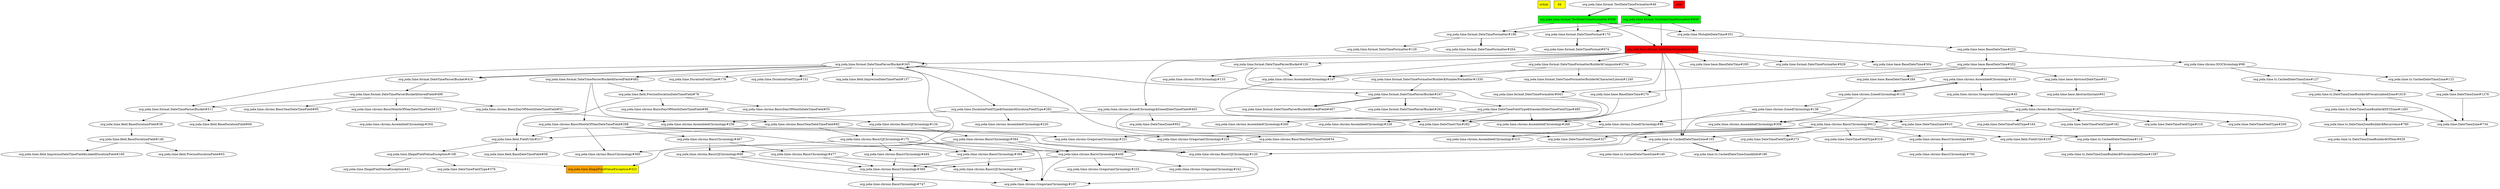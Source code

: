 digraph enhanced {
	"ochiai" [style=striped shape=box fillcolor="yellow"];
	"d4" [style=striped shape=box fillcolor="yellow"];
	"org.joda.time.format.TestDateTimeFormatter#930" [style=striped shape=box fillcolor="green"];
	"org.joda.time.format.TestDateTimeFormatter#958" [style=striped shape=box fillcolor="green"];
	"org.joda.time.format.DateTimeFormatter#701" [style=striped shape=box fillcolor="red"];
	"real" [style=striped shape=box fillcolor="red"];
	"org.joda.time.IllegalFieldValueException#323" [style=striped shape=box fillcolor="orange:yellow"];
	"org.joda.time.IllegalFieldValueException#108" -> "org.joda.time.IllegalFieldValueException#41";
	"org.joda.time.chrono.BasicGJChronology#175" -> "org.joda.time.chrono.BasicChronology#494";
	"org.joda.time.field.FieldUtils#217" -> "org.joda.time.IllegalFieldValueException#108";
	"org.joda.time.base.BaseDateTime#223" -> "org.joda.time.base.BaseDateTime#252";
	"org.joda.time.tz.DateTimeZoneBuilder$PrecalculatedZone#1619" -> "org.joda.time.tz.DateTimeZoneBuilder$DSTZone#1283";
	"org.joda.time.chrono.AssembledChronology#131" -> "org.joda.time.chrono.GregorianChronology#45";
	"org.joda.time.format.TestDateTimeFormatter#930" -> "org.joda.time.MutableDateTime#351";
	"org.joda.time.format.TestDateTimeFormatter#958" -> "org.joda.time.MutableDateTime#351";
	"org.joda.time.base.BaseDateTime#252" -> "org.joda.time.base.AbstractDateTime#51";
	"org.joda.time.field.PreciseDurationDateTimeField#78" -> "org.joda.time.field.FieldUtils#217";
	"org.joda.time.chrono.BasicYearDateTimeField#82" -> "org.joda.time.field.FieldUtils#217";
	"org.joda.time.chrono.BasicMonthOfYearDateTimeField#298" -> "org.joda.time.field.FieldUtils#217";
	"org.joda.time.tz.DateTimeZoneBuilder$DSTZone#1283" -> "org.joda.time.tz.DateTimeZoneBuilder$Recurrence#780" [style=bold];
	"org.joda.time.chrono.BasicDayOfMonthDateTimeField#51" -> "org.joda.time.chrono.AssembledChronology#256";
	"org.joda.time.DurationFieldType$StandardDurationFieldType#282" -> "org.joda.time.chrono.AssembledChronology#256";
	"org.joda.time.chrono.BasicChronology#167" -> "org.joda.time.DateTimeFieldType#218";
	"org.joda.time.chrono.ZonedChronology#118" -> "org.joda.time.chrono.AssembledChronology#131";
	"org.joda.time.base.BaseDateTime#252" -> "org.joda.time.chrono.AssembledChronology#131";
	"org.joda.time.format.DateTimeParserBucket$SavedField#482" -> "org.joda.time.field.PreciseDurationDateTimeField#78";
	"org.joda.time.format.DateTimeParserBucket#345" -> "org.joda.time.DurationFieldType#178";
	"org.joda.time.chrono.BasicChronology#167" -> "org.joda.time.DateTimeFieldType#200";
	"org.joda.time.chrono.ZonedChronology#118" -> "org.joda.time.chrono.AssembledChronology#308";
	"org.joda.time.chrono.BasicChronology#167" -> "org.joda.time.chrono.AssembledChronology#308";
	"org.joda.time.chrono.AssembledChronology#107" -> "org.joda.time.chrono.ZonedChronology#85";
	"org.joda.time.chrono.ZonedChronology#138" -> "org.joda.time.chrono.ZonedChronology#85";
	"org.joda.time.DateTimeZone#910" -> "org.joda.time.tz.CachedDateTimeZone#103";
	"org.joda.time.DateTimeZone#952" -> "org.joda.time.tz.CachedDateTimeZone#103";
	"org.joda.time.format.DateTimeFormatter#701" -> "org.joda.time.tz.CachedDateTimeZone#103";
	"org.joda.time.chrono.ZonedChronology#138" -> "org.joda.time.tz.CachedDateTimeZone#103";
	"org.joda.time.chrono.AssembledChronology#131" -> "org.joda.time.chrono.ZonedChronology#118";
	"org.joda.time.format.DateTimeParserBucket#345" -> "org.joda.time.DateTimeFieldType#327";
	"org.joda.time.chrono.BasicChronology#612" -> "org.joda.time.DateTimeFieldType#327";
	"org.joda.time.field.PreciseDurationDateTimeField#78" -> "org.joda.time.chrono.BasicDayOfMonthDateTimeField#55";
	"org.joda.time.base.AbstractDateTime#51" -> "org.joda.time.base.AbstractInstant#61";
	"org.joda.time.chrono.BasicChronology#394" -> "org.joda.time.chrono.BasicChronology#369";
	"org.joda.time.chrono.BasicGJChronology#88" -> "org.joda.time.chrono.BasicChronology#369";
	"org.joda.time.chrono.BasicChronology#494" -> "org.joda.time.chrono.BasicChronology#369";
	"org.joda.time.chrono.BasicChronology#408" -> "org.joda.time.chrono.BasicChronology#369";
	"org.joda.time.chrono.BasicChronology#477" -> "org.joda.time.chrono.BasicChronology#369";
	"org.joda.time.chrono.BasicChronology#167" -> "org.joda.time.DateTimeFieldType#164";
	"org.joda.time.format.DateTimeParserBucket#247" -> "org.joda.time.DateTimeFieldType$StandardDateTimeFieldType#480";
	"org.joda.time.DateTimeFieldType$StandardDateTimeFieldType#480" -> "org.joda.time.chrono.AssembledChronology#260";
	"org.joda.time.tz.CachedDateTimeZone#103" -> "org.joda.time.tz.CachedDateTimeZone$Info#196" [style=bold];
	"org.joda.time.format.DateTimeParserBucket$SavedField#482" -> "org.joda.time.chrono.BasicYearDateTimeField#82";
	"org.joda.time.format.DateTimeFormatterBuilder$Composite#2734" -> "org.joda.time.format.DateTimeFormatterBuilder$NumberFormatter#1330";
	"org.joda.time.format.TestDateTimeFormatter#46" -> "org.joda.time.format.TestDateTimeFormatter#958" [style=bold];
	"org.joda.time.chrono.BasicGJChronology#175" -> "org.joda.time.chrono.BasicChronology#408";
	"org.joda.time.chrono.BasicYearDateTimeField#54" -> "org.joda.time.chrono.BasicChronology#408";
	"org.joda.time.chrono.BasicChronology#584" -> "org.joda.time.chrono.BasicChronology#408";
	"org.joda.time.chrono.BasicMonthOfYearDateTimeField#298" -> "org.joda.time.chrono.BasicChronology#408";
	"org.joda.time.DateTimeFieldType$StandardDateTimeFieldType#480" -> "org.joda.time.chrono.AssembledChronology#268";
	"org.joda.time.format.DateTimeFormatter#701" -> "org.joda.time.chrono.AssembledChronology#268";
	"org.joda.time.format.DateTimeParserBucket$SavedField#499" -> "org.joda.time.chrono.BasicDayOfMonthDateTimeField#51";
	"org.joda.time.format.DateTimeFormatter#190" -> "org.joda.time.format.DateTimeFormatter#204" [style=bold];
	"org.joda.time.chrono.BasicMonthOfYearDateTimeField#315" -> "org.joda.time.chrono.AssembledChronology#264";
	"org.joda.time.tz.CachedDateTimeZone#127" -> "org.joda.time.tz.DateTimeZoneBuilder$PrecalculatedZone#1619";
	"org.joda.time.chrono.BasicGJChronology#175" -> "org.joda.time.chrono.BasicChronology#394";
	"org.joda.time.chrono.BasicChronology#612" -> "org.joda.time.chrono.BasicChronology#394";
	"org.joda.time.chrono.BasicMonthOfYearDateTimeField#298" -> "org.joda.time.chrono.BasicChronology#394";
	"org.joda.time.chrono.BasicYearDateTimeField#82" -> "org.joda.time.chrono.BasicGJChronology#175";
	"org.joda.time.DateTimeZone#910" -> "org.joda.time.tz.CachedDateTimeZone#119";
	"org.joda.time.format.DateTimeParserBucket#345" -> "org.joda.time.IllegalFieldValueException#323";
	"org.joda.time.IllegalFieldValueException#108" -> "org.joda.time.IllegalFieldValueException#323" [style=dotted];
	"org.joda.time.chrono.BasicChronology#612" -> "org.joda.time.field.FieldUtils#235";
	"org.joda.time.chrono.BasicChronology#167" -> "org.joda.time.field.FieldUtils#235";
	"org.joda.time.format.DateTimeParserBucket$SavedField#499" -> "org.joda.time.chrono.BasicYearDateTimeField#95";
	"org.joda.time.format.DateTimeParserBucket#511" -> "org.joda.time.field.BaseDurationField#66";
	"org.joda.time.format.DateTimeParserBucket#247" -> "org.joda.time.format.DateTimeParserBucket$SavedField#467" [style=bold];
	"org.joda.time.base.BaseDateTime#223" -> "org.joda.time.chrono.ISOChronology#96";
	"org.joda.time.tz.CachedDateTimeZone#123" -> "org.joda.time.DateTimeZone#1276";
	"org.joda.time.chrono.ISOChronology#96" -> "org.joda.time.tz.CachedDateTimeZone#123";
	"org.joda.time.format.DateTimeParserBucket#120" -> "org.joda.time.chrono.ISOChronology#133";
	"org.joda.time.chrono.ISOChronology#96" -> "org.joda.time.tz.CachedDateTimeZone#127";
	"org.joda.time.MutableDateTime#351" -> "org.joda.time.base.BaseDateTime#223";
	"org.joda.time.format.DateTimeFormat#170" -> "org.joda.time.format.DateTimeFormat#674" [style=bold];
	"org.joda.time.chrono.BasicChronology#691" -> "org.joda.time.chrono.BasicChronology#700";
	"org.joda.time.format.TestDateTimeFormatter#930" -> "org.joda.time.format.DateTimeFormatter#190";
	"org.joda.time.format.TestDateTimeFormatter#958" -> "org.joda.time.format.DateTimeFormatter#190";
	"org.joda.time.chrono.BasicChronology#167" -> "org.joda.time.DateTimeFieldType#182";
	"org.joda.time.format.DateTimeParserBucket#247" -> "org.joda.time.format.DateTimeParserBucket#262" [style=bold];
	"org.joda.time.format.DateTimeFormatterBuilder$Composite#2734" -> "org.joda.time.format.DateTimeFormatterBuilder$CharacterLiteral#1240";
	"org.joda.time.chrono.ZonedChronology$ZonedDateTimeField#403" -> "org.joda.time.DateTimeZone#952";
	"org.joda.time.format.DateTimeParserBucket#345" -> "org.joda.time.DurationFieldType#151";
	"org.joda.time.format.DateTimeParserBucket#345" -> "org.joda.time.DurationFieldType$StandardDurationFieldType#282";
	"org.joda.time.chrono.BasicChronology#408" -> "org.joda.time.chrono.GregorianChronology#233";
	"org.joda.time.chrono.BasicChronology#612" -> "org.joda.time.chrono.BasicChronology#691";
	"org.joda.time.IllegalFieldValueException#108" -> "org.joda.time.DateTimeFieldType#378";
	"org.joda.time.format.DateTimeFormatter#701" -> "org.joda.time.format.DateTimeFormatterBuilder$Composite#2734";
	"org.joda.time.format.DateTimeFormatter#701" -> "org.joda.time.base.BaseDateTime#295";
	"org.joda.time.chrono.BasicChronology#167" -> "org.joda.time.chrono.BasicChronology#612";
	"org.joda.time.tz.DateTimeZoneBuilder$Recurrence#780" -> "org.joda.time.tz.DateTimeZoneBuilder$OfYear#629" [style=bold];
	"org.joda.time.field.BaseDurationField#146" -> "org.joda.time.field.ImpreciseDateTimeField$LinkedDurationField#160";
	"org.joda.time.format.DateTimeParserBucket#345" -> "org.joda.time.format.DateTimeParserBucket$SavedField#482";
	"org.joda.time.format.DateTimeParserBucket$SavedField#499" -> "org.joda.time.chrono.BasicMonthOfYearDateTimeField#315";
	"org.joda.time.format.DateTimeParserBucket#345" -> "org.joda.time.format.DateTimeParserBucket#416" [style=bold];
	"org.joda.time.tz.CachedDateTimeZone#103" -> "org.joda.time.tz.CachedDateTimeZone#140";
	"org.joda.time.chrono.BasicChronology#408" -> "org.joda.time.chrono.GregorianChronology#241";
	"org.joda.time.chrono.BasicChronology#467" -> "org.joda.time.chrono.BasicGJChronology#88";
	"org.joda.time.chrono.BasicChronology#584" -> "org.joda.time.chrono.BasicGJChronology#88";
	"org.joda.time.chrono.BasicYearDateTimeField#82" -> "org.joda.time.chrono.GregorianChronology#221";
	"org.joda.time.chrono.BasicChronology#612" -> "org.joda.time.chrono.GregorianChronology#221";
	"org.joda.time.chrono.BasicGJChronology#175" -> "org.joda.time.chrono.BasicChronology#560";
	"org.joda.time.chrono.BasicMonthOfYearDateTimeField#298" -> "org.joda.time.chrono.BasicChronology#560";
	"org.joda.time.format.DateTimeFormatter#701" -> "org.joda.time.format.DateTimeParserBucket#120";
	"org.joda.time.format.TestDateTimeFormatter#930" -> "org.joda.time.format.DateTimeFormat#170";
	"org.joda.time.format.TestDateTimeFormatter#958" -> "org.joda.time.format.DateTimeFormat#170";
	"org.joda.time.field.PreciseDurationDateTimeField#78" -> "org.joda.time.chrono.BasicDayOfMonthDateTimeField#96";
	"org.joda.time.format.DateTimeFormatterBuilder$NumberFormatter#1330" -> "org.joda.time.format.DateTimeParserBucket#247";
	"org.joda.time.format.DateTimeParserBucket#345" -> "org.joda.time.format.DateTimeParserBucket#247";
	"org.joda.time.DateTimeFieldType$StandardDateTimeFieldType#480" -> "org.joda.time.DateTimeUtils#282";
	"org.joda.time.format.DateTimeParserBucket#120" -> "org.joda.time.DateTimeUtils#282";
	"org.joda.time.format.DateTimeFormatter#943" -> "org.joda.time.DateTimeUtils#282";
	"org.joda.time.DurationFieldType$StandardDurationFieldType#282" -> "org.joda.time.DateTimeUtils#282";
	"org.joda.time.base.BaseDateTime#270" -> "org.joda.time.DateTimeUtils#282";
	"org.joda.time.DateTimeFieldType$StandardDateTimeFieldType#480" -> "org.joda.time.chrono.AssembledChronology#228";
	"org.joda.time.format.DateTimeFormatter#701" -> "org.joda.time.format.DateTimeFormatter#928";
	"org.joda.time.chrono.BasicChronology#612" -> "org.joda.time.chrono.BasicGJChronology#120";
	"org.joda.time.chrono.BasicChronology#584" -> "org.joda.time.chrono.BasicGJChronology#120";
	"org.joda.time.chrono.BasicMonthOfYearDateTimeField#298" -> "org.joda.time.chrono.BasicGJChronology#120";
	"org.joda.time.chrono.BasicYearDateTimeField#82" -> "org.joda.time.chrono.GregorianChronology#225";
	"org.joda.time.chrono.BasicChronology#612" -> "org.joda.time.chrono.GregorianChronology#225";
	"org.joda.time.format.DateTimeParserBucket#120" -> "org.joda.time.chrono.AssembledChronology#107";
	"org.joda.time.format.DateTimeFormatter#701" -> "org.joda.time.chrono.AssembledChronology#107";
	"org.joda.time.chrono.ISOChronology#96" -> "org.joda.time.chrono.AssembledChronology#107";
	"org.joda.time.field.FieldUtils#217" -> "org.joda.time.field.BaseDateTimeField#58";
	"org.joda.time.base.BaseDateTime#252" -> "org.joda.time.base.BaseDateTime#284";
	"org.joda.time.format.DateTimeFormatter#701" -> "org.joda.time.chrono.ZonedChronology$ZonedDateTimeField#403";
	"org.joda.time.chrono.GregorianChronology#45" -> "org.joda.time.chrono.BasicChronology#167";
	"org.joda.time.tz.CachedDateTimeZone#119" -> "org.joda.time.tz.DateTimeZoneBuilder$PrecalculatedZone#1587" [style=bold];
	"org.joda.time.format.DateTimeParserBucket$SavedField#482" -> "org.joda.time.chrono.BasicMonthOfYearDateTimeField#298";
	"org.joda.time.tz.DateTimeZoneBuilder$PrecalculatedZone#1619" -> "org.joda.time.DateTimeZone#734";
	"org.joda.time.tz.DateTimeZoneBuilder$DSTZone#1283" -> "org.joda.time.DateTimeZone#734";
	"org.joda.time.DateTimeZone#1276" -> "org.joda.time.DateTimeZone#734";
	"org.joda.time.format.DateTimeParserBucket#345" -> "org.joda.time.field.ImpreciseDateTimeField#137";
	"org.joda.time.format.DateTimeParserBucket#416" -> "org.joda.time.format.DateTimeParserBucket$SavedField#499";
	"org.joda.time.format.DateTimeFormatter#190" -> "org.joda.time.format.DateTimeFormatter#129";
	"org.joda.time.DurationFieldType$StandardDurationFieldType#282" -> "org.joda.time.chrono.AssembledChronology#220";
	"org.joda.time.chrono.BasicGJChronology#88" -> "org.joda.time.chrono.GregorianChronology#197";
	"org.joda.time.chrono.BasicGJChronology#120" -> "org.joda.time.chrono.GregorianChronology#197";
	"org.joda.time.chrono.BasicGJChronology#175" -> "org.joda.time.chrono.GregorianChronology#197";
	"org.joda.time.chrono.BasicChronology#408" -> "org.joda.time.chrono.GregorianChronology#197";
	"org.joda.time.chrono.BasicGJChronology#139" -> "org.joda.time.chrono.GregorianChronology#197";
	"org.joda.time.chrono.BasicDayOfMonthDateTimeField#96" -> "org.joda.time.chrono.BasicGJChronology#134";
	"org.joda.time.format.DateTimeParserBucket#345" -> "org.joda.time.format.DateTimeParserBucket#511";
	"org.joda.time.format.DateTimeParserBucket$SavedField#499" -> "org.joda.time.format.DateTimeParserBucket#511";
	"org.joda.time.chrono.ZonedChronology#85" -> "org.joda.time.chrono.AssembledChronology#315";
	"org.joda.time.chrono.BasicChronology#612" -> "org.joda.time.DateTimeFieldType#273";
	"org.joda.time.base.BaseDateTime#252" -> "org.joda.time.base.BaseDateTime#270";
	"org.joda.time.chrono.BasicChronology#467" -> "org.joda.time.chrono.BasicChronology#477";
	"org.joda.time.chrono.BasicChronology#612" -> "org.joda.time.DateTimeFieldType#318";
	"org.joda.time.chrono.BasicChronology#394" -> "org.joda.time.chrono.BasicGJChronology#139";
	"org.joda.time.chrono.BasicChronology#477" -> "org.joda.time.chrono.BasicGJChronology#139";
	"org.joda.time.format.DateTimeFormatter#701" -> "org.joda.time.base.BaseDateTime#304";
	"org.joda.time.format.DateTimeParserBucket#345" -> "org.joda.time.format.DateTimeParserBucket#345";
	"org.joda.time.format.DateTimeFormatter#701" -> "org.joda.time.format.DateTimeParserBucket#345";
	"org.joda.time.chrono.BasicMonthOfYearDateTimeField#298" -> "org.joda.time.chrono.BasicChronology#467";
	"org.joda.time.field.BaseDurationField#38" -> "org.joda.time.field.BaseDurationField#146";
	"org.joda.time.chrono.ZonedChronology$ZonedDateTimeField#403" -> "org.joda.time.chrono.BasicYearDateTimeField#54";
	"org.joda.time.chrono.BasicGJChronology#134" -> "org.joda.time.chrono.BasicChronology#584";
	"org.joda.time.chrono.ZonedChronology#118" -> "org.joda.time.chrono.ZonedChronology#138";
	"org.joda.time.format.TestDateTimeFormatter#46" -> "org.joda.time.format.TestDateTimeFormatter#930" [style=bold];
	"org.joda.time.chrono.ZonedChronology#138" -> "org.joda.time.DateTimeZone#910";
	"org.joda.time.chrono.BasicChronology#369" -> "org.joda.time.chrono.BasicChronology#747" [style=bold];
	"org.joda.time.format.DateTimeFormatter#701" -> "org.joda.time.format.DateTimeFormatter#943";
	"org.joda.time.format.TestDateTimeFormatter#930" -> "org.joda.time.format.DateTimeFormatter#701";
	"org.joda.time.format.TestDateTimeFormatter#958" -> "org.joda.time.format.DateTimeFormatter#701";
	"org.joda.time.format.DateTimeParserBucket#511" -> "org.joda.time.field.BaseDurationField#38";
	"org.joda.time.field.BaseDurationField#146" -> "org.joda.time.field.PreciseDurationField#63";
}
